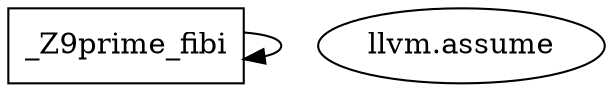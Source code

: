 digraph "Call Graph" {
  node [shape=box];
  "_Z9prime_fibi" -> "_Z9prime_fibi";
  node [shape=ellipse];
  "llvm.assume"
}